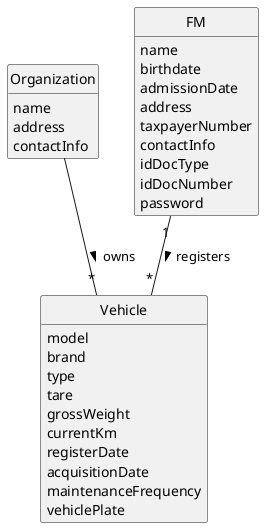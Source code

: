 @startuml
skinparam monochrome true
skinparam packageStyle rectangle
skinparam shadowing false


skinparam classAttributeIconSize 0

hide circle
hide methods

class Organization {
    name
    address
    contactInfo

}

class Vehicle {
    model
    brand
    type
    tare
    grossWeight
    currentKm
    registerDate
    acquisitionDate
    maintenanceFrequency
    vehiclePlate
}

class FM {
    name
    birthdate
    admissionDate
    address
    taxpayerNumber
    contactInfo
    idDocType
    idDocNumber
    password
}

Organization  -- "*" Vehicle : owns >
FM "1" -- "*" Vehicle : registers >
@enduml